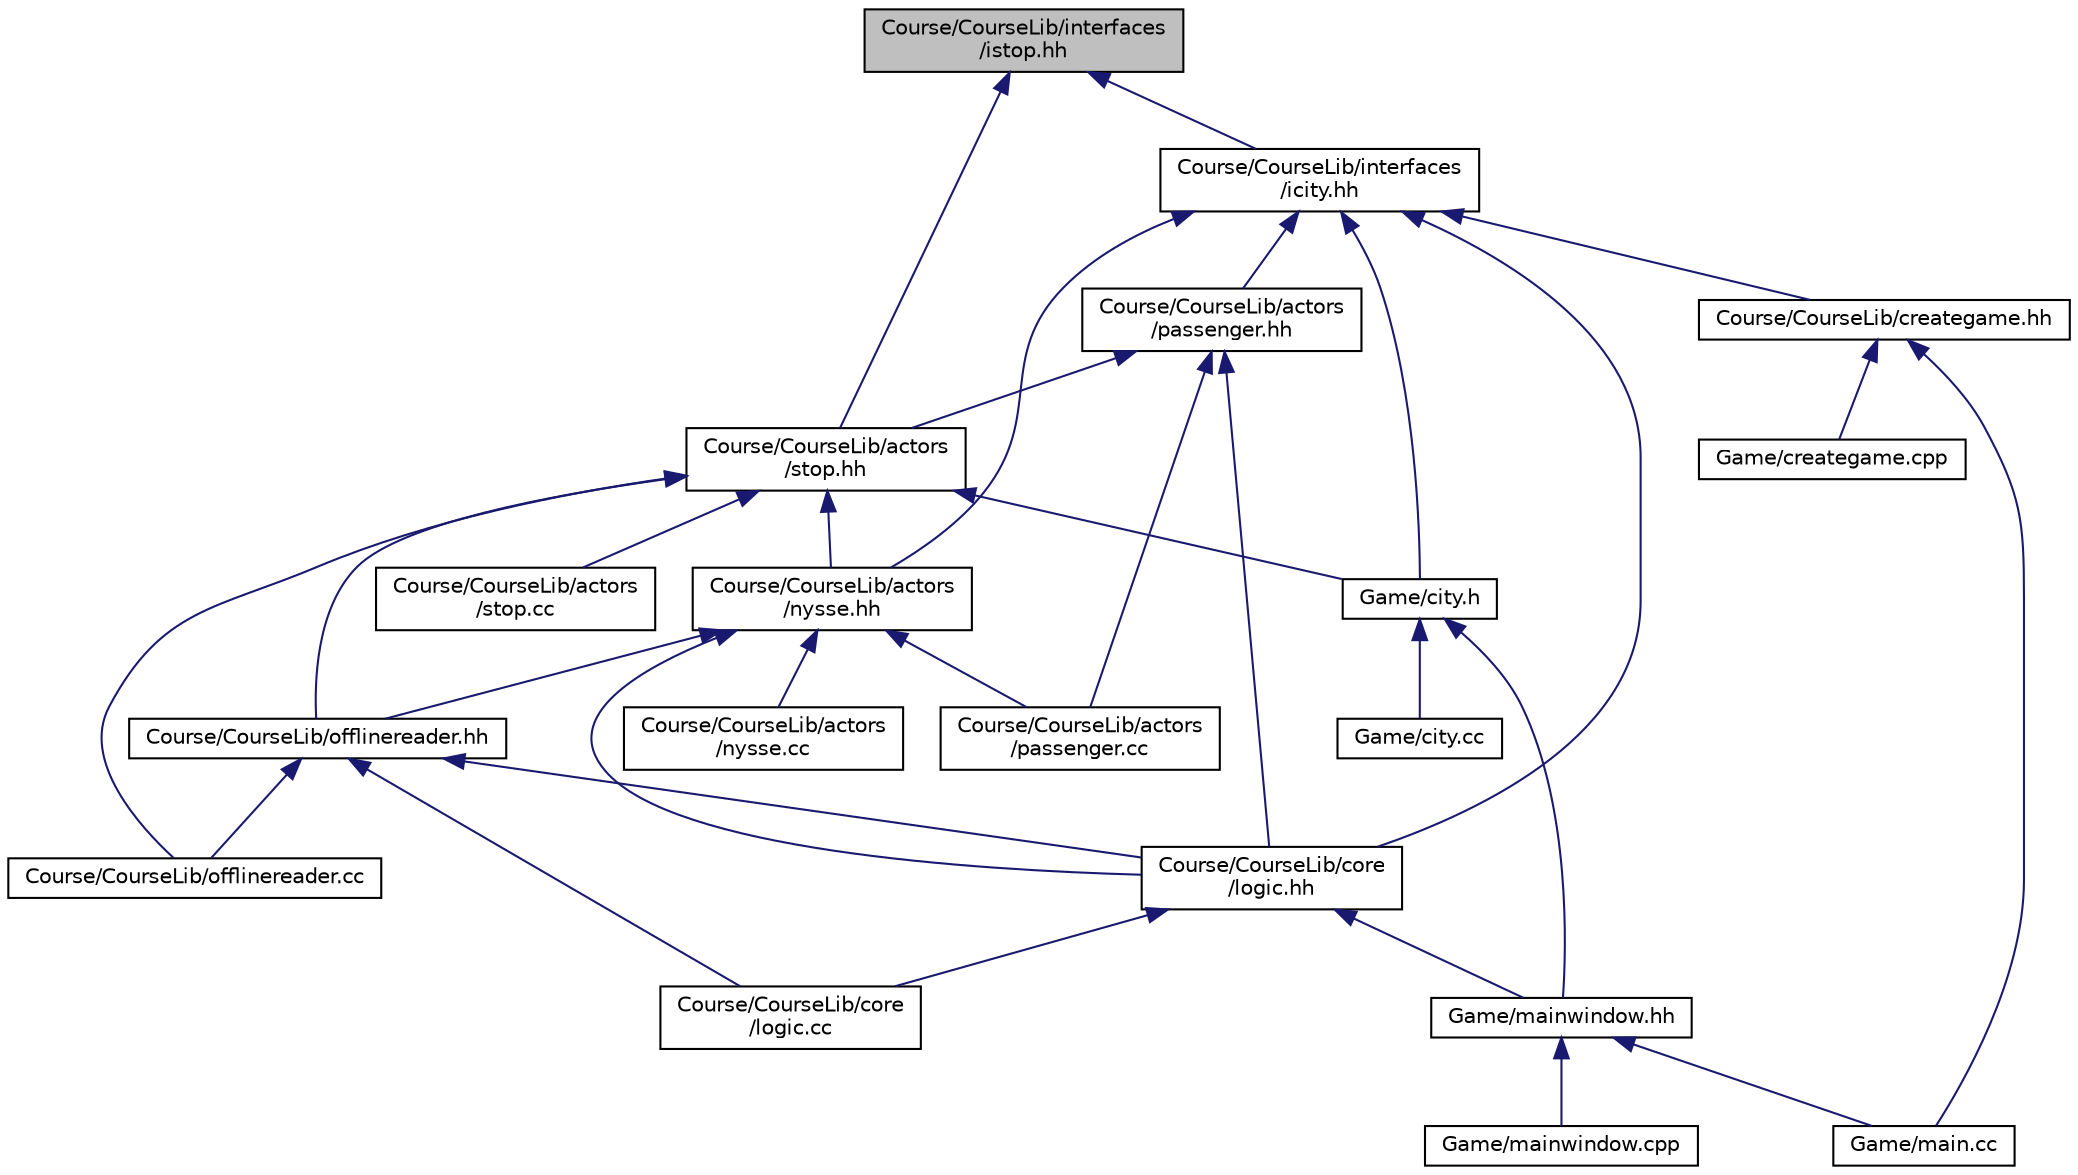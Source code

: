 digraph "Course/CourseLib/interfaces/istop.hh"
{
 // LATEX_PDF_SIZE
  edge [fontname="Helvetica",fontsize="10",labelfontname="Helvetica",labelfontsize="10"];
  node [fontname="Helvetica",fontsize="10",shape=record];
  Node1 [label="Course/CourseLib/interfaces\l/istop.hh",height=0.2,width=0.4,color="black", fillcolor="grey75", style="filled", fontcolor="black",tooltip="Defines an interface that describes stops operations."];
  Node1 -> Node2 [dir="back",color="midnightblue",fontsize="10",style="solid",fontname="Helvetica"];
  Node2 [label="Course/CourseLib/actors\l/stop.hh",height=0.2,width=0.4,color="black", fillcolor="white", style="filled",URL="$stop_8hh.html",tooltip=" "];
  Node2 -> Node3 [dir="back",color="midnightblue",fontsize="10",style="solid",fontname="Helvetica"];
  Node3 [label="Course/CourseLib/actors\l/nysse.hh",height=0.2,width=0.4,color="black", fillcolor="white", style="filled",URL="$nysse_8hh.html",tooltip=" "];
  Node3 -> Node4 [dir="back",color="midnightblue",fontsize="10",style="solid",fontname="Helvetica"];
  Node4 [label="Course/CourseLib/actors\l/nysse.cc",height=0.2,width=0.4,color="black", fillcolor="white", style="filled",URL="$nysse_8cc.html",tooltip=" "];
  Node3 -> Node5 [dir="back",color="midnightblue",fontsize="10",style="solid",fontname="Helvetica"];
  Node5 [label="Course/CourseLib/actors\l/passenger.cc",height=0.2,width=0.4,color="black", fillcolor="white", style="filled",URL="$passenger_8cc.html",tooltip=" "];
  Node3 -> Node6 [dir="back",color="midnightblue",fontsize="10",style="solid",fontname="Helvetica"];
  Node6 [label="Course/CourseLib/core\l/logic.hh",height=0.2,width=0.4,color="black", fillcolor="white", style="filled",URL="$logic_8hh.html",tooltip=" "];
  Node6 -> Node7 [dir="back",color="midnightblue",fontsize="10",style="solid",fontname="Helvetica"];
  Node7 [label="Course/CourseLib/core\l/logic.cc",height=0.2,width=0.4,color="black", fillcolor="white", style="filled",URL="$logic_8cc.html",tooltip=" "];
  Node6 -> Node8 [dir="back",color="midnightblue",fontsize="10",style="solid",fontname="Helvetica"];
  Node8 [label="Game/mainwindow.hh",height=0.2,width=0.4,color="black", fillcolor="white", style="filled",URL="$mainwindow_8hh.html",tooltip=" "];
  Node8 -> Node9 [dir="back",color="midnightblue",fontsize="10",style="solid",fontname="Helvetica"];
  Node9 [label="Game/main.cc",height=0.2,width=0.4,color="black", fillcolor="white", style="filled",URL="$main_8cc.html",tooltip=" "];
  Node8 -> Node10 [dir="back",color="midnightblue",fontsize="10",style="solid",fontname="Helvetica"];
  Node10 [label="Game/mainwindow.cpp",height=0.2,width=0.4,color="black", fillcolor="white", style="filled",URL="$mainwindow_8cpp.html",tooltip=" "];
  Node3 -> Node11 [dir="back",color="midnightblue",fontsize="10",style="solid",fontname="Helvetica"];
  Node11 [label="Course/CourseLib/offlinereader.hh",height=0.2,width=0.4,color="black", fillcolor="white", style="filled",URL="$offlinereader_8hh.html",tooltip=" "];
  Node11 -> Node7 [dir="back",color="midnightblue",fontsize="10",style="solid",fontname="Helvetica"];
  Node11 -> Node6 [dir="back",color="midnightblue",fontsize="10",style="solid",fontname="Helvetica"];
  Node11 -> Node12 [dir="back",color="midnightblue",fontsize="10",style="solid",fontname="Helvetica"];
  Node12 [label="Course/CourseLib/offlinereader.cc",height=0.2,width=0.4,color="black", fillcolor="white", style="filled",URL="$offlinereader_8cc.html",tooltip=" "];
  Node2 -> Node13 [dir="back",color="midnightblue",fontsize="10",style="solid",fontname="Helvetica"];
  Node13 [label="Course/CourseLib/actors\l/stop.cc",height=0.2,width=0.4,color="black", fillcolor="white", style="filled",URL="$stop_8cc.html",tooltip=" "];
  Node2 -> Node11 [dir="back",color="midnightblue",fontsize="10",style="solid",fontname="Helvetica"];
  Node2 -> Node12 [dir="back",color="midnightblue",fontsize="10",style="solid",fontname="Helvetica"];
  Node2 -> Node14 [dir="back",color="midnightblue",fontsize="10",style="solid",fontname="Helvetica"];
  Node14 [label="Game/city.h",height=0.2,width=0.4,color="black", fillcolor="white", style="filled",URL="$city_8h.html",tooltip="Define city class."];
  Node14 -> Node15 [dir="back",color="midnightblue",fontsize="10",style="solid",fontname="Helvetica"];
  Node15 [label="Game/city.cc",height=0.2,width=0.4,color="black", fillcolor="white", style="filled",URL="$city_8cc.html",tooltip=" "];
  Node14 -> Node8 [dir="back",color="midnightblue",fontsize="10",style="solid",fontname="Helvetica"];
  Node1 -> Node16 [dir="back",color="midnightblue",fontsize="10",style="solid",fontname="Helvetica"];
  Node16 [label="Course/CourseLib/interfaces\l/icity.hh",height=0.2,width=0.4,color="black", fillcolor="white", style="filled",URL="$icity_8hh.html",tooltip="Defines an interface that reperesents the city's operations."];
  Node16 -> Node3 [dir="back",color="midnightblue",fontsize="10",style="solid",fontname="Helvetica"];
  Node16 -> Node17 [dir="back",color="midnightblue",fontsize="10",style="solid",fontname="Helvetica"];
  Node17 [label="Course/CourseLib/actors\l/passenger.hh",height=0.2,width=0.4,color="black", fillcolor="white", style="filled",URL="$passenger_8hh.html",tooltip=" "];
  Node17 -> Node5 [dir="back",color="midnightblue",fontsize="10",style="solid",fontname="Helvetica"];
  Node17 -> Node2 [dir="back",color="midnightblue",fontsize="10",style="solid",fontname="Helvetica"];
  Node17 -> Node6 [dir="back",color="midnightblue",fontsize="10",style="solid",fontname="Helvetica"];
  Node16 -> Node6 [dir="back",color="midnightblue",fontsize="10",style="solid",fontname="Helvetica"];
  Node16 -> Node18 [dir="back",color="midnightblue",fontsize="10",style="solid",fontname="Helvetica"];
  Node18 [label="Course/CourseLib/creategame.hh",height=0.2,width=0.4,color="black", fillcolor="white", style="filled",URL="$creategame_8hh.html",tooltip="Defines a function that creates the city (Students implement it)."];
  Node18 -> Node19 [dir="back",color="midnightblue",fontsize="10",style="solid",fontname="Helvetica"];
  Node19 [label="Game/creategame.cpp",height=0.2,width=0.4,color="black", fillcolor="white", style="filled",URL="$creategame_8cpp.html",tooltip=" "];
  Node18 -> Node9 [dir="back",color="midnightblue",fontsize="10",style="solid",fontname="Helvetica"];
  Node16 -> Node14 [dir="back",color="midnightblue",fontsize="10",style="solid",fontname="Helvetica"];
}
